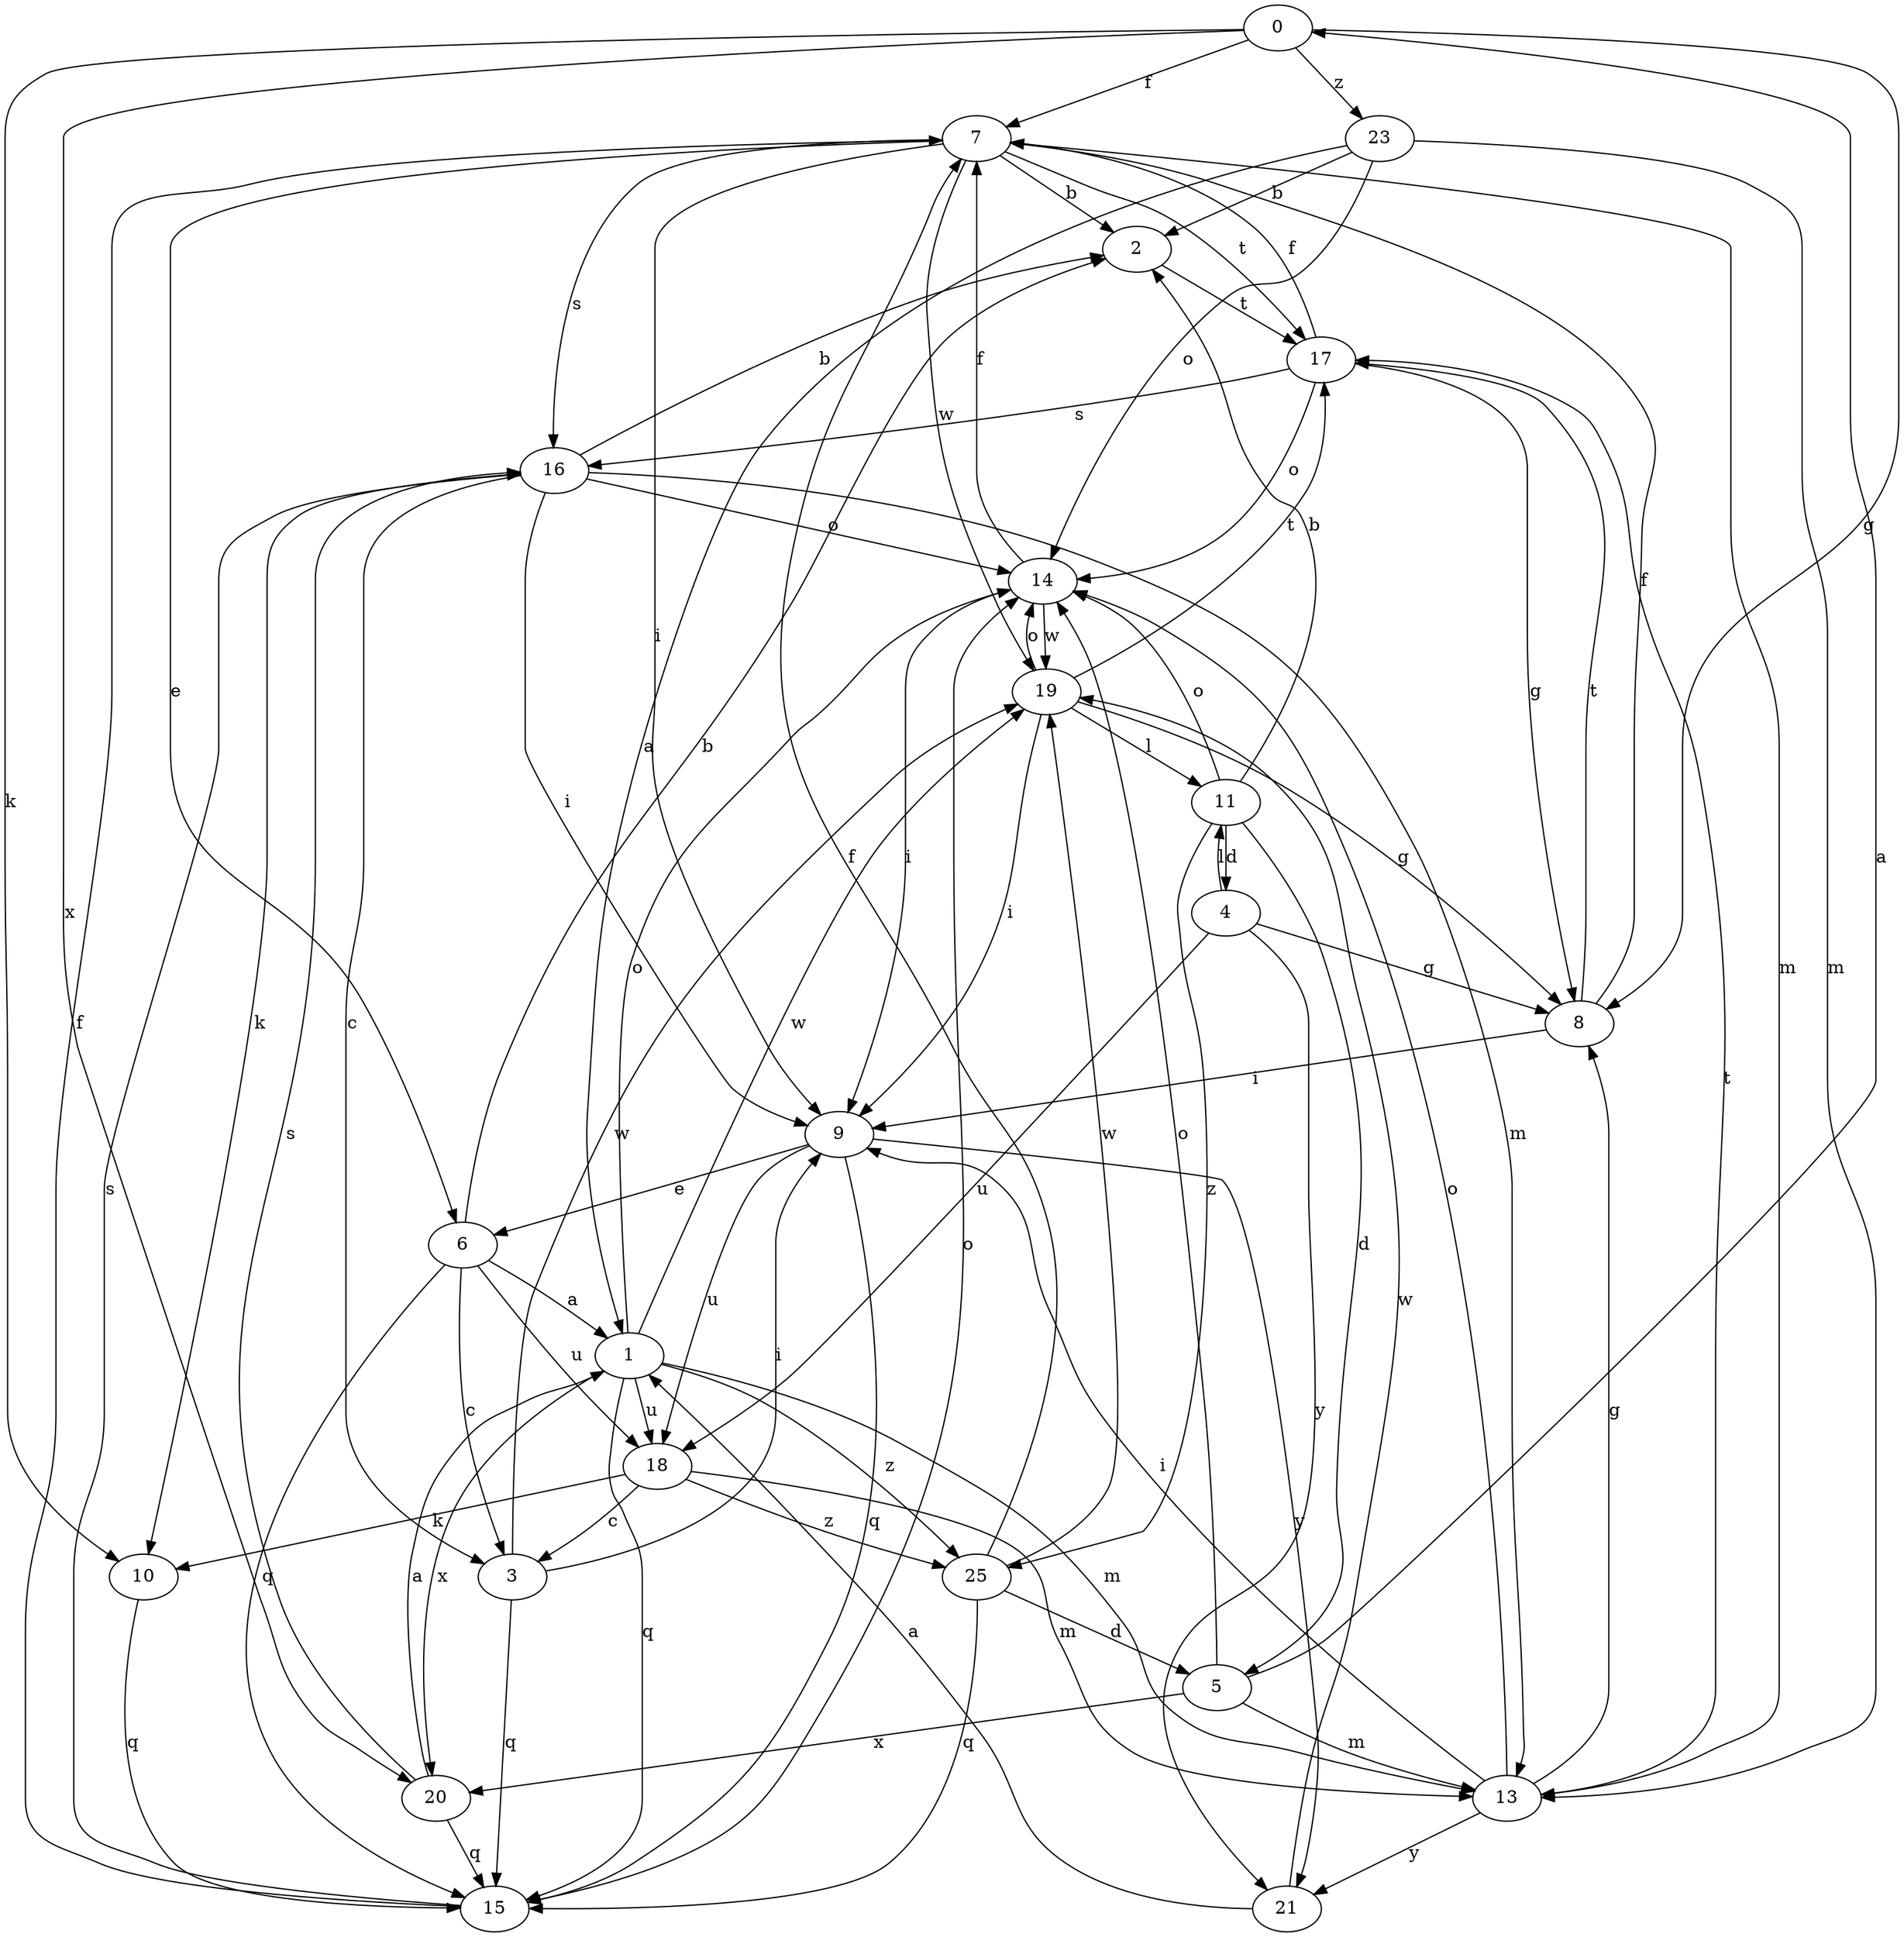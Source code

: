 strict digraph  {
0;
1;
2;
3;
4;
5;
6;
7;
8;
9;
10;
11;
13;
14;
15;
16;
17;
18;
19;
20;
21;
23;
25;
0 -> 7  [label=f];
0 -> 8  [label=g];
0 -> 10  [label=k];
0 -> 20  [label=x];
0 -> 23  [label=z];
1 -> 13  [label=m];
1 -> 14  [label=o];
1 -> 15  [label=q];
1 -> 18  [label=u];
1 -> 19  [label=w];
1 -> 20  [label=x];
1 -> 25  [label=z];
2 -> 17  [label=t];
3 -> 9  [label=i];
3 -> 15  [label=q];
3 -> 19  [label=w];
4 -> 8  [label=g];
4 -> 11  [label=l];
4 -> 18  [label=u];
4 -> 21  [label=y];
5 -> 0  [label=a];
5 -> 13  [label=m];
5 -> 14  [label=o];
5 -> 20  [label=x];
6 -> 1  [label=a];
6 -> 2  [label=b];
6 -> 3  [label=c];
6 -> 15  [label=q];
6 -> 18  [label=u];
7 -> 2  [label=b];
7 -> 6  [label=e];
7 -> 9  [label=i];
7 -> 13  [label=m];
7 -> 16  [label=s];
7 -> 17  [label=t];
7 -> 19  [label=w];
8 -> 7  [label=f];
8 -> 9  [label=i];
8 -> 17  [label=t];
9 -> 6  [label=e];
9 -> 15  [label=q];
9 -> 18  [label=u];
9 -> 21  [label=y];
10 -> 15  [label=q];
11 -> 2  [label=b];
11 -> 4  [label=d];
11 -> 5  [label=d];
11 -> 14  [label=o];
11 -> 25  [label=z];
13 -> 8  [label=g];
13 -> 9  [label=i];
13 -> 14  [label=o];
13 -> 17  [label=t];
13 -> 21  [label=y];
14 -> 7  [label=f];
14 -> 9  [label=i];
14 -> 19  [label=w];
15 -> 7  [label=f];
15 -> 14  [label=o];
15 -> 16  [label=s];
16 -> 2  [label=b];
16 -> 3  [label=c];
16 -> 9  [label=i];
16 -> 10  [label=k];
16 -> 13  [label=m];
16 -> 14  [label=o];
17 -> 7  [label=f];
17 -> 8  [label=g];
17 -> 14  [label=o];
17 -> 16  [label=s];
18 -> 3  [label=c];
18 -> 10  [label=k];
18 -> 13  [label=m];
18 -> 25  [label=z];
19 -> 8  [label=g];
19 -> 9  [label=i];
19 -> 11  [label=l];
19 -> 14  [label=o];
19 -> 17  [label=t];
20 -> 1  [label=a];
20 -> 15  [label=q];
20 -> 16  [label=s];
21 -> 1  [label=a];
21 -> 19  [label=w];
23 -> 1  [label=a];
23 -> 2  [label=b];
23 -> 13  [label=m];
23 -> 14  [label=o];
25 -> 5  [label=d];
25 -> 7  [label=f];
25 -> 15  [label=q];
25 -> 19  [label=w];
}
